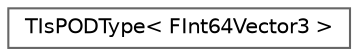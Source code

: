 digraph "Graphical Class Hierarchy"
{
 // INTERACTIVE_SVG=YES
 // LATEX_PDF_SIZE
  bgcolor="transparent";
  edge [fontname=Helvetica,fontsize=10,labelfontname=Helvetica,labelfontsize=10];
  node [fontname=Helvetica,fontsize=10,shape=box,height=0.2,width=0.4];
  rankdir="LR";
  Node0 [id="Node000000",label="TIsPODType\< FInt64Vector3 \>",height=0.2,width=0.4,color="grey40", fillcolor="white", style="filled",URL="$d8/de1/structTIsPODType_3_01FInt64Vector3_01_4.html",tooltip=" "];
}
